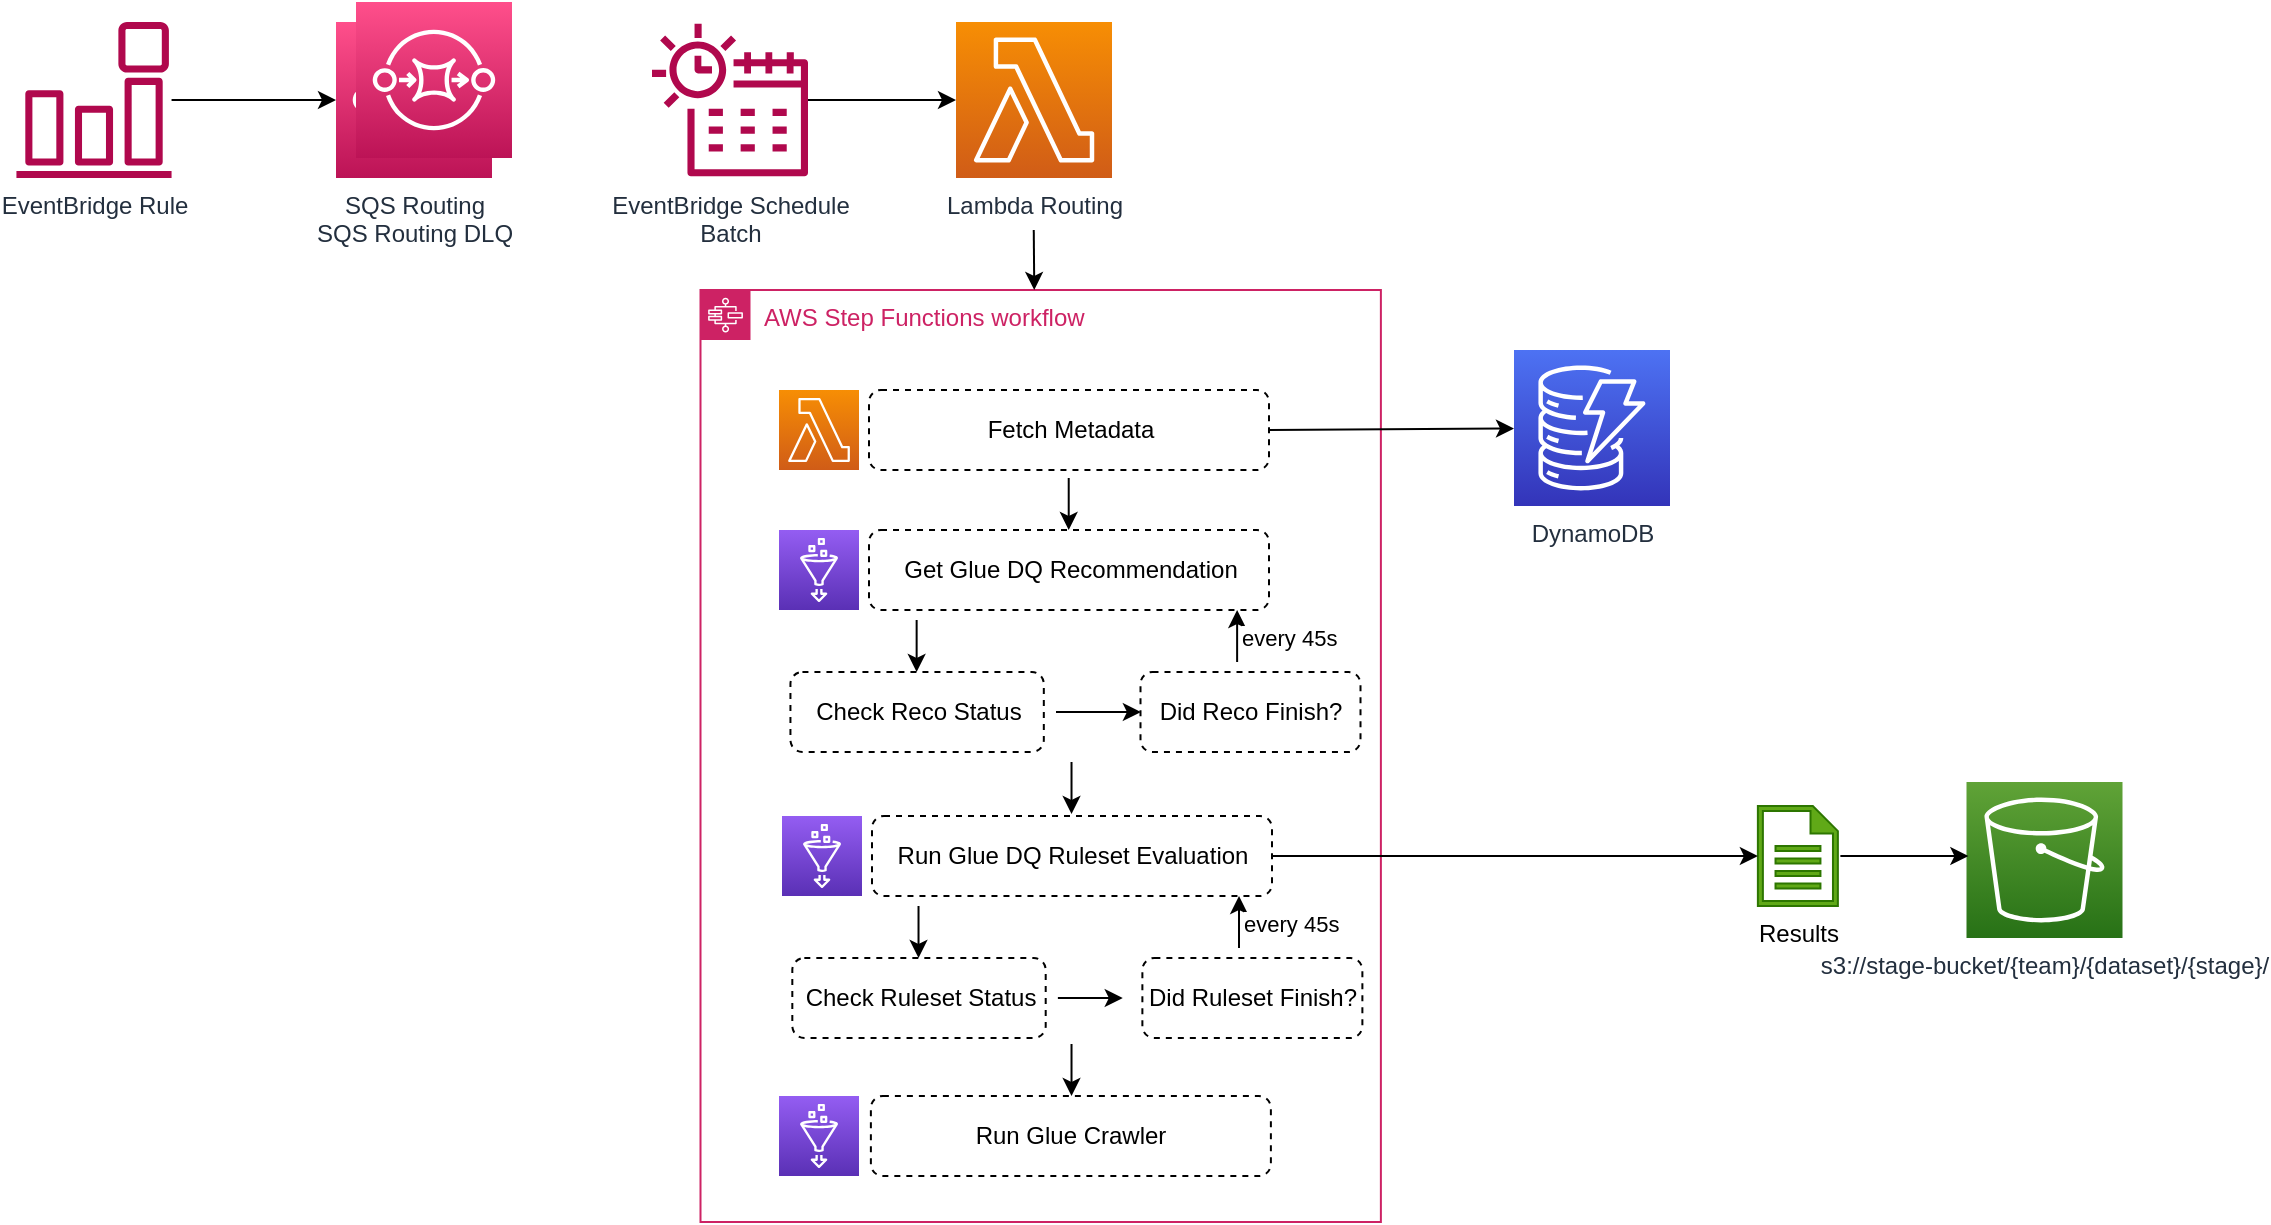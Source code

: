<mxfile version="21.7.4" type="device">
  <diagram name="Page-1" id="JZnJiHoyU6mkIqU945xj">
    <mxGraphModel dx="707" dy="443" grid="1" gridSize="10" guides="1" tooltips="1" connect="1" arrows="1" fold="1" page="1" pageScale="1" pageWidth="1169" pageHeight="827" math="0" shadow="0">
      <root>
        <mxCell id="0" />
        <mxCell id="1" parent="0" />
        <mxCell id="1BbYrzatjCejEWosx10s-1" value="AWS Step Functions workflow" style="points=[[0,0],[0.25,0],[0.5,0],[0.75,0],[1,0],[1,0.25],[1,0.5],[1,0.75],[1,1],[0.75,1],[0.5,1],[0.25,1],[0,1],[0,0.75],[0,0.5],[0,0.25]];outlineConnect=0;gradientColor=none;html=1;whiteSpace=wrap;fontSize=12;fontStyle=0;container=1;pointerEvents=0;collapsible=0;recursiveResize=0;shape=mxgraph.aws4.group;grIcon=mxgraph.aws4.group_aws_step_functions_workflow;strokeColor=#CD2264;fillColor=none;verticalAlign=top;align=left;spacingLeft=30;fontColor=#CD2264;dashed=0;" vertex="1" parent="1">
          <mxGeometry x="762.25" y="944" width="340.19" height="466" as="geometry" />
        </mxCell>
        <mxCell id="1BbYrzatjCejEWosx10s-8" value="" style="rounded=1;whiteSpace=wrap;html=1;fillColor=none;dashed=1;" vertex="1" parent="1BbYrzatjCejEWosx10s-1">
          <mxGeometry x="85.19" y="403" width="200" height="40" as="geometry" />
        </mxCell>
        <mxCell id="1BbYrzatjCejEWosx10s-10" value="Run Glue Crawler" style="text;html=1;align=center;verticalAlign=middle;resizable=0;points=[];autosize=1;strokeColor=none;fillColor=none;dashed=1;rotation=0;" vertex="1" parent="1BbYrzatjCejEWosx10s-1">
          <mxGeometry x="125.19" y="408" width="120" height="30" as="geometry" />
        </mxCell>
        <mxCell id="1BbYrzatjCejEWosx10s-11" value="" style="rounded=1;whiteSpace=wrap;html=1;fillColor=none;dashed=1;" vertex="1" parent="1BbYrzatjCejEWosx10s-1">
          <mxGeometry x="84.25" y="50" width="200" height="40" as="geometry" />
        </mxCell>
        <mxCell id="1BbYrzatjCejEWosx10s-12" value="" style="sketch=0;points=[[0,0,0],[0.25,0,0],[0.5,0,0],[0.75,0,0],[1,0,0],[0,1,0],[0.25,1,0],[0.5,1,0],[0.75,1,0],[1,1,0],[0,0.25,0],[0,0.5,0],[0,0.75,0],[1,0.25,0],[1,0.5,0],[1,0.75,0]];outlineConnect=0;fontColor=#232F3E;gradientColor=#F78E04;gradientDirection=north;fillColor=#D05C17;strokeColor=#ffffff;dashed=0;verticalLabelPosition=middle;verticalAlign=middle;align=left;html=1;fontSize=12;fontStyle=0;aspect=fixed;shape=mxgraph.aws4.resourceIcon;resIcon=mxgraph.aws4.lambda;labelPosition=right;" vertex="1" parent="1BbYrzatjCejEWosx10s-1">
          <mxGeometry x="39.25" y="50" width="40" height="40" as="geometry" />
        </mxCell>
        <mxCell id="1BbYrzatjCejEWosx10s-13" value="Fetch Metadata" style="text;html=1;align=center;verticalAlign=middle;resizable=0;points=[];autosize=1;strokeColor=none;fillColor=none;dashed=1;rotation=0;" vertex="1" parent="1BbYrzatjCejEWosx10s-1">
          <mxGeometry x="129.25" y="55" width="110" height="30" as="geometry" />
        </mxCell>
        <mxCell id="1BbYrzatjCejEWosx10s-14" value="" style="rounded=1;whiteSpace=wrap;html=1;fillColor=none;dashed=1;" vertex="1" parent="1BbYrzatjCejEWosx10s-1">
          <mxGeometry x="84.25" y="120" width="200" height="40" as="geometry" />
        </mxCell>
        <mxCell id="1BbYrzatjCejEWosx10s-16" value="Get Glue DQ Recommendation" style="text;html=1;align=center;verticalAlign=middle;resizable=0;points=[];autosize=1;strokeColor=none;fillColor=none;dashed=1;rotation=0;" vertex="1" parent="1BbYrzatjCejEWosx10s-1">
          <mxGeometry x="89.25" y="125" width="190" height="30" as="geometry" />
        </mxCell>
        <mxCell id="1BbYrzatjCejEWosx10s-20" value="" style="endArrow=classic;html=1;rounded=0;entryX=0.428;entryY=-0.048;entryDx=0;entryDy=0;entryPerimeter=0;exitX=0.428;exitY=1.044;exitDx=0;exitDy=0;exitPerimeter=0;" edge="1" parent="1BbYrzatjCejEWosx10s-1">
          <mxGeometry width="50" height="50" relative="1" as="geometry">
            <mxPoint x="184.11" y="94" as="sourcePoint" />
            <mxPoint x="184.11" y="120" as="targetPoint" />
          </mxGeometry>
        </mxCell>
        <mxCell id="1BbYrzatjCejEWosx10s-29" value="" style="sketch=0;points=[[0,0,0],[0.25,0,0],[0.5,0,0],[0.75,0,0],[1,0,0],[0,1,0],[0.25,1,0],[0.5,1,0],[0.75,1,0],[1,1,0],[0,0.25,0],[0,0.5,0],[0,0.75,0],[1,0.25,0],[1,0.5,0],[1,0.75,0]];outlineConnect=0;fontColor=#232F3E;gradientColor=#945DF2;gradientDirection=north;fillColor=#5A30B5;strokeColor=#ffffff;dashed=0;verticalLabelPosition=bottom;verticalAlign=top;align=center;html=1;fontSize=12;fontStyle=0;aspect=fixed;shape=mxgraph.aws4.resourceIcon;resIcon=mxgraph.aws4.glue;" vertex="1" parent="1BbYrzatjCejEWosx10s-1">
          <mxGeometry x="39.25" y="120" width="40" height="40" as="geometry" />
        </mxCell>
        <mxCell id="1BbYrzatjCejEWosx10s-44" value="" style="rounded=1;whiteSpace=wrap;html=1;fillColor=none;dashed=1;" vertex="1" parent="1BbYrzatjCejEWosx10s-1">
          <mxGeometry x="220.94" y="334" width="110" height="40" as="geometry" />
        </mxCell>
        <mxCell id="1BbYrzatjCejEWosx10s-46" value="Did Ruleset Finish?" style="text;html=1;align=center;verticalAlign=middle;resizable=0;points=[];autosize=1;strokeColor=none;fillColor=none;dashed=1;rotation=0;" vertex="1" parent="1BbYrzatjCejEWosx10s-1">
          <mxGeometry x="211.13" y="339" width="130" height="30" as="geometry" />
        </mxCell>
        <mxCell id="1BbYrzatjCejEWosx10s-47" value="" style="rounded=1;whiteSpace=wrap;html=1;fillColor=none;dashed=1;" vertex="1" parent="1BbYrzatjCejEWosx10s-1">
          <mxGeometry x="85.75" y="263" width="200" height="40" as="geometry" />
        </mxCell>
        <mxCell id="1BbYrzatjCejEWosx10s-48" value="Run Glue DQ Ruleset Evaluation" style="text;html=1;align=center;verticalAlign=middle;resizable=0;points=[];autosize=1;strokeColor=none;fillColor=none;dashed=1;rotation=0;" vertex="1" parent="1BbYrzatjCejEWosx10s-1">
          <mxGeometry x="85.75" y="268" width="200" height="30" as="geometry" />
        </mxCell>
        <mxCell id="1BbYrzatjCejEWosx10s-49" value="" style="rounded=1;whiteSpace=wrap;html=1;fillColor=none;dashed=1;" vertex="1" parent="1BbYrzatjCejEWosx10s-1">
          <mxGeometry x="45.91" y="334" width="126.69" height="40" as="geometry" />
        </mxCell>
        <mxCell id="1BbYrzatjCejEWosx10s-51" value="Check Ruleset Status" style="text;html=1;align=center;verticalAlign=middle;resizable=0;points=[];autosize=1;strokeColor=none;fillColor=none;dashed=1;rotation=0;" vertex="1" parent="1BbYrzatjCejEWosx10s-1">
          <mxGeometry x="39.25" y="339" width="140" height="30" as="geometry" />
        </mxCell>
        <mxCell id="1BbYrzatjCejEWosx10s-52" value="" style="endArrow=classic;html=1;rounded=0;entryX=0.428;entryY=-0.048;entryDx=0;entryDy=0;entryPerimeter=0;exitX=0.428;exitY=1.044;exitDx=0;exitDy=0;exitPerimeter=0;" edge="1" parent="1BbYrzatjCejEWosx10s-1">
          <mxGeometry width="50" height="50" relative="1" as="geometry">
            <mxPoint x="109.01" y="308" as="sourcePoint" />
            <mxPoint x="109.01" y="334" as="targetPoint" />
          </mxGeometry>
        </mxCell>
        <mxCell id="1BbYrzatjCejEWosx10s-53" value="" style="endArrow=classic;html=1;rounded=0;entryX=0.428;entryY=-0.048;entryDx=0;entryDy=0;entryPerimeter=0;exitX=0.428;exitY=1.044;exitDx=0;exitDy=0;exitPerimeter=0;" edge="1" parent="1BbYrzatjCejEWosx10s-1">
          <mxGeometry width="50" height="50" relative="1" as="geometry">
            <mxPoint x="269.25" y="329" as="sourcePoint" />
            <mxPoint x="269.25" y="303" as="targetPoint" />
          </mxGeometry>
        </mxCell>
        <mxCell id="1BbYrzatjCejEWosx10s-54" value="every 45s" style="edgeLabel;html=1;align=left;verticalAlign=middle;resizable=0;points=[];labelPosition=right;verticalLabelPosition=middle;" vertex="1" connectable="0" parent="1BbYrzatjCejEWosx10s-53">
          <mxGeometry x="-0.094" relative="1" as="geometry">
            <mxPoint as="offset" />
          </mxGeometry>
        </mxCell>
        <mxCell id="1BbYrzatjCejEWosx10s-55" value="" style="endArrow=classic;html=1;rounded=0;entryX=0.428;entryY=-0.048;entryDx=0;entryDy=0;entryPerimeter=0;exitX=0.428;exitY=1.044;exitDx=0;exitDy=0;exitPerimeter=0;" edge="1" parent="1BbYrzatjCejEWosx10s-1">
          <mxGeometry width="50" height="50" relative="1" as="geometry">
            <mxPoint x="185.51" y="377" as="sourcePoint" />
            <mxPoint x="185.51" y="403" as="targetPoint" />
          </mxGeometry>
        </mxCell>
        <mxCell id="1BbYrzatjCejEWosx10s-56" value="" style="endArrow=classic;html=1;rounded=0;" edge="1" parent="1BbYrzatjCejEWosx10s-1" target="1BbYrzatjCejEWosx10s-46">
          <mxGeometry width="50" height="50" relative="1" as="geometry">
            <mxPoint x="178.69" y="354" as="sourcePoint" />
            <mxPoint x="181.5" y="353.93" as="targetPoint" />
          </mxGeometry>
        </mxCell>
        <mxCell id="1BbYrzatjCejEWosx10s-57" value="" style="sketch=0;points=[[0,0,0],[0.25,0,0],[0.5,0,0],[0.75,0,0],[1,0,0],[0,1,0],[0.25,1,0],[0.5,1,0],[0.75,1,0],[1,1,0],[0,0.25,0],[0,0.5,0],[0,0.75,0],[1,0.25,0],[1,0.5,0],[1,0.75,0]];outlineConnect=0;fontColor=#232F3E;gradientColor=#945DF2;gradientDirection=north;fillColor=#5A30B5;strokeColor=#ffffff;dashed=0;verticalLabelPosition=bottom;verticalAlign=top;align=center;html=1;fontSize=12;fontStyle=0;aspect=fixed;shape=mxgraph.aws4.resourceIcon;resIcon=mxgraph.aws4.glue;" vertex="1" parent="1BbYrzatjCejEWosx10s-1">
          <mxGeometry x="40.75" y="263" width="40" height="40" as="geometry" />
        </mxCell>
        <mxCell id="1BbYrzatjCejEWosx10s-61" value="" style="sketch=0;points=[[0,0,0],[0.25,0,0],[0.5,0,0],[0.75,0,0],[1,0,0],[0,1,0],[0.25,1,0],[0.5,1,0],[0.75,1,0],[1,1,0],[0,0.25,0],[0,0.5,0],[0,0.75,0],[1,0.25,0],[1,0.5,0],[1,0.75,0]];outlineConnect=0;fontColor=#232F3E;gradientColor=#945DF2;gradientDirection=north;fillColor=#5A30B5;strokeColor=#ffffff;dashed=0;verticalLabelPosition=bottom;verticalAlign=top;align=center;html=1;fontSize=12;fontStyle=0;aspect=fixed;shape=mxgraph.aws4.resourceIcon;resIcon=mxgraph.aws4.glue;" vertex="1" parent="1BbYrzatjCejEWosx10s-1">
          <mxGeometry x="39.25" y="403" width="40" height="40" as="geometry" />
        </mxCell>
        <mxCell id="1BbYrzatjCejEWosx10s-62" value="" style="rounded=1;whiteSpace=wrap;html=1;fillColor=none;dashed=1;" vertex="1" parent="1BbYrzatjCejEWosx10s-1">
          <mxGeometry x="220" y="191" width="110" height="40" as="geometry" />
        </mxCell>
        <mxCell id="1BbYrzatjCejEWosx10s-63" value="Did Reco Finish?" style="text;html=1;align=center;verticalAlign=middle;resizable=0;points=[];autosize=1;strokeColor=none;fillColor=none;dashed=1;rotation=0;" vertex="1" parent="1BbYrzatjCejEWosx10s-1">
          <mxGeometry x="220.19" y="196" width="110" height="30" as="geometry" />
        </mxCell>
        <mxCell id="1BbYrzatjCejEWosx10s-64" value="" style="rounded=1;whiteSpace=wrap;html=1;fillColor=none;dashed=1;" vertex="1" parent="1BbYrzatjCejEWosx10s-1">
          <mxGeometry x="44.97" y="191" width="126.69" height="40" as="geometry" />
        </mxCell>
        <mxCell id="1BbYrzatjCejEWosx10s-65" value="Check Reco Status" style="text;html=1;align=center;verticalAlign=middle;resizable=0;points=[];autosize=1;strokeColor=none;fillColor=none;dashed=1;rotation=0;" vertex="1" parent="1BbYrzatjCejEWosx10s-1">
          <mxGeometry x="43.31" y="196" width="130" height="30" as="geometry" />
        </mxCell>
        <mxCell id="1BbYrzatjCejEWosx10s-66" value="" style="endArrow=classic;html=1;rounded=0;entryX=0.428;entryY=-0.048;entryDx=0;entryDy=0;entryPerimeter=0;exitX=0.428;exitY=1.044;exitDx=0;exitDy=0;exitPerimeter=0;" edge="1" parent="1BbYrzatjCejEWosx10s-1">
          <mxGeometry width="50" height="50" relative="1" as="geometry">
            <mxPoint x="108.07" y="165" as="sourcePoint" />
            <mxPoint x="108.07" y="191" as="targetPoint" />
          </mxGeometry>
        </mxCell>
        <mxCell id="1BbYrzatjCejEWosx10s-67" value="" style="endArrow=classic;html=1;rounded=0;entryX=0.428;entryY=-0.048;entryDx=0;entryDy=0;entryPerimeter=0;exitX=0.428;exitY=1.044;exitDx=0;exitDy=0;exitPerimeter=0;" edge="1" parent="1BbYrzatjCejEWosx10s-1">
          <mxGeometry width="50" height="50" relative="1" as="geometry">
            <mxPoint x="268.31" y="186" as="sourcePoint" />
            <mxPoint x="268.31" y="160" as="targetPoint" />
          </mxGeometry>
        </mxCell>
        <mxCell id="1BbYrzatjCejEWosx10s-68" value="every 45s" style="edgeLabel;html=1;align=left;verticalAlign=middle;resizable=0;points=[];labelPosition=right;verticalLabelPosition=middle;" vertex="1" connectable="0" parent="1BbYrzatjCejEWosx10s-67">
          <mxGeometry x="-0.094" relative="1" as="geometry">
            <mxPoint as="offset" />
          </mxGeometry>
        </mxCell>
        <mxCell id="1BbYrzatjCejEWosx10s-69" value="" style="endArrow=classic;html=1;rounded=0;" edge="1" parent="1BbYrzatjCejEWosx10s-1" target="1BbYrzatjCejEWosx10s-63">
          <mxGeometry width="50" height="50" relative="1" as="geometry">
            <mxPoint x="177.75" y="211" as="sourcePoint" />
            <mxPoint x="180.56" y="210.93" as="targetPoint" />
          </mxGeometry>
        </mxCell>
        <mxCell id="1BbYrzatjCejEWosx10s-26" value="Lambda Routing" style="sketch=0;points=[[0,0,0],[0.25,0,0],[0.5,0,0],[0.75,0,0],[1,0,0],[0,1,0],[0.25,1,0],[0.5,1,0],[0.75,1,0],[1,1,0],[0,0.25,0],[0,0.5,0],[0,0.75,0],[1,0.25,0],[1,0.5,0],[1,0.75,0]];outlineConnect=0;fontColor=#232F3E;gradientColor=#F78E04;gradientDirection=north;fillColor=#D05C17;strokeColor=#ffffff;dashed=0;verticalLabelPosition=bottom;verticalAlign=top;align=center;html=1;fontSize=12;fontStyle=0;aspect=fixed;shape=mxgraph.aws4.resourceIcon;resIcon=mxgraph.aws4.lambda;" vertex="1" parent="1">
          <mxGeometry x="890" y="810" width="78" height="78" as="geometry" />
        </mxCell>
        <mxCell id="1BbYrzatjCejEWosx10s-27" value="" style="endArrow=classic;html=1;rounded=0;entryX=0;entryY=0.5;entryDx=0;entryDy=0;entryPerimeter=0;fontStyle=0" edge="1" parent="1" source="1BbYrzatjCejEWosx10s-30" target="1BbYrzatjCejEWosx10s-26">
          <mxGeometry width="50" height="50" relative="1" as="geometry">
            <mxPoint x="815.893" y="849" as="sourcePoint" />
            <mxPoint x="1108" y="900" as="targetPoint" />
          </mxGeometry>
        </mxCell>
        <mxCell id="1BbYrzatjCejEWosx10s-28" value="DynamoDB" style="sketch=0;points=[[0,0,0],[0.25,0,0],[0.5,0,0],[0.75,0,0],[1,0,0],[0,1,0],[0.25,1,0],[0.5,1,0],[0.75,1,0],[1,1,0],[0,0.25,0],[0,0.5,0],[0,0.75,0],[1,0.25,0],[1,0.5,0],[1,0.75,0]];outlineConnect=0;fontColor=#232F3E;gradientColor=#4D72F3;gradientDirection=north;fillColor=#3334B9;strokeColor=#ffffff;dashed=0;verticalLabelPosition=bottom;verticalAlign=top;align=center;html=1;fontSize=12;fontStyle=0;aspect=fixed;shape=mxgraph.aws4.resourceIcon;resIcon=mxgraph.aws4.dynamodb;" vertex="1" parent="1">
          <mxGeometry x="1169" y="974" width="78" height="78" as="geometry" />
        </mxCell>
        <mxCell id="1BbYrzatjCejEWosx10s-30" value="EventBridge Schedule&lt;br&gt;&lt;span style=&quot;&quot;&gt;Batch&lt;/span&gt;" style="sketch=0;outlineConnect=0;fontColor=#232F3E;gradientColor=none;fillColor=#B0084D;strokeColor=none;dashed=0;verticalLabelPosition=bottom;verticalAlign=top;align=center;html=1;fontSize=12;fontStyle=0;aspect=fixed;pointerEvents=1;shape=mxgraph.aws4.eventbridge_scheduler;" vertex="1" parent="1">
          <mxGeometry x="738" y="810" width="78" height="78" as="geometry" />
        </mxCell>
        <mxCell id="1BbYrzatjCejEWosx10s-31" value="&lt;div&gt;SQS Routing&lt;br&gt;SQS Routing DLQ&lt;br&gt;&lt;/div&gt;" style="sketch=0;points=[[0,0,0],[0.25,0,0],[0.5,0,0],[0.75,0,0],[1,0,0],[0,1,0],[0.25,1,0],[0.5,1,0],[0.75,1,0],[1,1,0],[0,0.25,0],[0,0.5,0],[0,0.75,0],[1,0.25,0],[1,0.5,0],[1,0.75,0]];outlineConnect=0;fontColor=#232F3E;gradientColor=#FF4F8B;gradientDirection=north;fillColor=#BC1356;strokeColor=#ffffff;dashed=0;verticalLabelPosition=bottom;verticalAlign=top;align=center;html=1;fontSize=12;fontStyle=0;aspect=fixed;shape=mxgraph.aws4.resourceIcon;resIcon=mxgraph.aws4.sqs;" vertex="1" parent="1">
          <mxGeometry x="580" y="810" width="78" height="78" as="geometry" />
        </mxCell>
        <mxCell id="1BbYrzatjCejEWosx10s-32" value="" style="sketch=0;points=[[0,0,0],[0.25,0,0],[0.5,0,0],[0.75,0,0],[1,0,0],[0,1,0],[0.25,1,0],[0.5,1,0],[0.75,1,0],[1,1,0],[0,0.25,0],[0,0.5,0],[0,0.75,0],[1,0.25,0],[1,0.5,0],[1,0.75,0]];outlineConnect=0;fontColor=#232F3E;gradientColor=#FF4F8B;gradientDirection=north;fillColor=#BC1356;strokeColor=#ffffff;dashed=0;verticalLabelPosition=bottom;verticalAlign=top;align=center;html=1;fontSize=12;fontStyle=0;aspect=fixed;shape=mxgraph.aws4.resourceIcon;resIcon=mxgraph.aws4.sqs;" vertex="1" parent="1">
          <mxGeometry x="590" y="800" width="78" height="78" as="geometry" />
        </mxCell>
        <mxCell id="1BbYrzatjCejEWosx10s-33" value="EventBridge Rule" style="sketch=0;outlineConnect=0;fontColor=#232F3E;gradientColor=none;fillColor=#B0084D;strokeColor=none;dashed=0;verticalLabelPosition=bottom;verticalAlign=top;align=center;html=1;fontSize=12;fontStyle=0;aspect=fixed;pointerEvents=1;shape=mxgraph.aws4.event_event_based;" vertex="1" parent="1">
          <mxGeometry x="420" y="810" width="78" height="78" as="geometry" />
        </mxCell>
        <mxCell id="1BbYrzatjCejEWosx10s-34" value="" style="endArrow=classic;html=1;rounded=0;entryX=0;entryY=0.5;entryDx=0;entryDy=0;entryPerimeter=0;fontStyle=0" edge="1" parent="1" source="1BbYrzatjCejEWosx10s-33" target="1BbYrzatjCejEWosx10s-31">
          <mxGeometry width="50" height="50" relative="1" as="geometry">
            <mxPoint x="700" y="930" as="sourcePoint" />
            <mxPoint x="750" y="880" as="targetPoint" />
          </mxGeometry>
        </mxCell>
        <mxCell id="1BbYrzatjCejEWosx10s-35" value="" style="endArrow=classic;html=1;rounded=0;fontStyle=0" edge="1" parent="1">
          <mxGeometry width="50" height="50" relative="1" as="geometry">
            <mxPoint x="928.88" y="914" as="sourcePoint" />
            <mxPoint x="929.13" y="944" as="targetPoint" />
          </mxGeometry>
        </mxCell>
        <mxCell id="1BbYrzatjCejEWosx10s-39" value="" style="endArrow=classic;html=1;rounded=0;fontStyle=0;exitX=1;exitY=0.5;exitDx=0;exitDy=0;" edge="1" parent="1" source="1BbYrzatjCejEWosx10s-11" target="1BbYrzatjCejEWosx10s-28">
          <mxGeometry width="50" height="50" relative="1" as="geometry">
            <mxPoint x="1050" y="1290" as="sourcePoint" />
            <mxPoint x="1310" y="1020" as="targetPoint" />
          </mxGeometry>
        </mxCell>
        <mxCell id="1BbYrzatjCejEWosx10s-40" value="&lt;font color=&quot;#000000&quot;&gt;Results&lt;/font&gt;" style="sketch=0;aspect=fixed;pointerEvents=1;shadow=0;dashed=0;html=1;strokeColor=#2D7600;labelPosition=center;verticalLabelPosition=bottom;verticalAlign=top;align=center;fillColor=#60a917;shape=mxgraph.mscae.enterprise.document;fontColor=#ffffff;fontStyle=0" vertex="1" parent="1">
          <mxGeometry x="1290.94" y="1202" width="40" height="50" as="geometry" />
        </mxCell>
        <mxCell id="1BbYrzatjCejEWosx10s-41" value="s3://stage-bucket/{team}/{dataset}/{stage}/" style="sketch=0;points=[[0,0,0],[0.25,0,0],[0.5,0,0],[0.75,0,0],[1,0,0],[0,1,0],[0.25,1,0],[0.5,1,0],[0.75,1,0],[1,1,0],[0,0.25,0],[0,0.5,0],[0,0.75,0],[1,0.25,0],[1,0.5,0],[1,0.75,0]];outlineConnect=0;fontColor=#232F3E;gradientColor=#60A337;gradientDirection=north;fillColor=#277116;strokeColor=#ffffff;dashed=0;verticalLabelPosition=bottom;verticalAlign=top;align=center;html=1;fontSize=12;fontStyle=0;aspect=fixed;shape=mxgraph.aws4.resourceIcon;resIcon=mxgraph.aws4.s3;" vertex="1" parent="1">
          <mxGeometry x="1395.25" y="1190" width="78" height="78" as="geometry" />
        </mxCell>
        <mxCell id="1BbYrzatjCejEWosx10s-42" value="" style="endArrow=classic;html=1;rounded=0;fontStyle=0" edge="1" parent="1">
          <mxGeometry width="50" height="50" relative="1" as="geometry">
            <mxPoint x="1332.19" y="1227" as="sourcePoint" />
            <mxPoint x="1396.19" y="1227" as="targetPoint" />
          </mxGeometry>
        </mxCell>
        <mxCell id="1BbYrzatjCejEWosx10s-43" value="" style="endArrow=classic;html=1;rounded=0;entryX=0;entryY=0.5;entryDx=0;entryDy=0;entryPerimeter=0;fontStyle=0;exitX=1;exitY=0.5;exitDx=0;exitDy=0;" edge="1" parent="1" source="1BbYrzatjCejEWosx10s-47" target="1BbYrzatjCejEWosx10s-40">
          <mxGeometry width="50" height="50" relative="1" as="geometry">
            <mxPoint x="1270.94" y="1173" as="sourcePoint" />
            <mxPoint x="1590.94" y="1177" as="targetPoint" />
          </mxGeometry>
        </mxCell>
        <mxCell id="1BbYrzatjCejEWosx10s-71" value="" style="endArrow=classic;html=1;rounded=0;entryX=0.428;entryY=-0.048;entryDx=0;entryDy=0;entryPerimeter=0;exitX=0.428;exitY=1.044;exitDx=0;exitDy=0;exitPerimeter=0;" edge="1" parent="1">
          <mxGeometry width="50" height="50" relative="1" as="geometry">
            <mxPoint x="947.76" y="1180" as="sourcePoint" />
            <mxPoint x="947.76" y="1206" as="targetPoint" />
          </mxGeometry>
        </mxCell>
      </root>
    </mxGraphModel>
  </diagram>
</mxfile>
